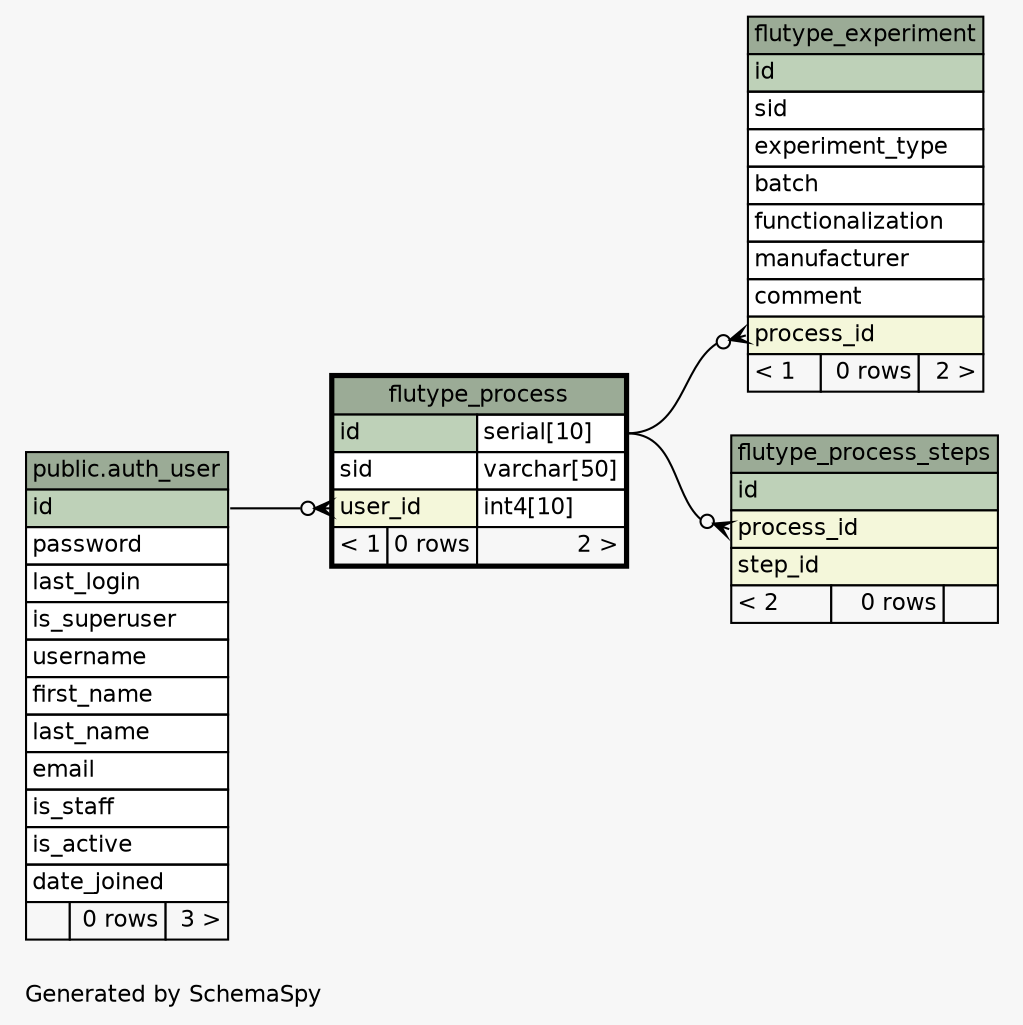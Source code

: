 // dot 2.38.0 on Linux 4.10.0-27-generic
// SchemaSpy rev 590
digraph "oneDegreeRelationshipsDiagram" {
  graph [
    rankdir="RL"
    bgcolor="#f7f7f7"
    label="\nGenerated by SchemaSpy"
    labeljust="l"
    nodesep="0.18"
    ranksep="0.46"
    fontname="Helvetica"
    fontsize="11"
  ];
  node [
    fontname="Helvetica"
    fontsize="11"
    shape="plaintext"
  ];
  edge [
    arrowsize="0.8"
  ];
  "flutype_experiment":"process_id":w -> "flutype_process":"id.type":e [arrowhead=none dir=back arrowtail=crowodot];
  "flutype_process":"user_id":w -> "public.auth_user":"id":e [arrowhead=none dir=back arrowtail=crowodot];
  "flutype_process_steps":"process_id":w -> "flutype_process":"id.type":e [arrowhead=none dir=back arrowtail=crowodot];
  "public.auth_user" [
    label=<
    <TABLE BORDER="0" CELLBORDER="1" CELLSPACING="0" BGCOLOR="#ffffff">
      <TR><TD COLSPAN="3" BGCOLOR="#9bab96" ALIGN="CENTER">public.auth_user</TD></TR>
      <TR><TD PORT="id" COLSPAN="3" BGCOLOR="#bed1b8" ALIGN="LEFT">id</TD></TR>
      <TR><TD PORT="password" COLSPAN="3" ALIGN="LEFT">password</TD></TR>
      <TR><TD PORT="last_login" COLSPAN="3" ALIGN="LEFT">last_login</TD></TR>
      <TR><TD PORT="is_superuser" COLSPAN="3" ALIGN="LEFT">is_superuser</TD></TR>
      <TR><TD PORT="username" COLSPAN="3" ALIGN="LEFT">username</TD></TR>
      <TR><TD PORT="first_name" COLSPAN="3" ALIGN="LEFT">first_name</TD></TR>
      <TR><TD PORT="last_name" COLSPAN="3" ALIGN="LEFT">last_name</TD></TR>
      <TR><TD PORT="email" COLSPAN="3" ALIGN="LEFT">email</TD></TR>
      <TR><TD PORT="is_staff" COLSPAN="3" ALIGN="LEFT">is_staff</TD></TR>
      <TR><TD PORT="is_active" COLSPAN="3" ALIGN="LEFT">is_active</TD></TR>
      <TR><TD PORT="date_joined" COLSPAN="3" ALIGN="LEFT">date_joined</TD></TR>
      <TR><TD ALIGN="LEFT" BGCOLOR="#f7f7f7">  </TD><TD ALIGN="RIGHT" BGCOLOR="#f7f7f7">0 rows</TD><TD ALIGN="RIGHT" BGCOLOR="#f7f7f7">3 &gt;</TD></TR>
    </TABLE>>
    tooltip="public.auth_user"
  ];
  "flutype_experiment" [
    label=<
    <TABLE BORDER="0" CELLBORDER="1" CELLSPACING="0" BGCOLOR="#ffffff">
      <TR><TD COLSPAN="3" BGCOLOR="#9bab96" ALIGN="CENTER">flutype_experiment</TD></TR>
      <TR><TD PORT="id" COLSPAN="3" BGCOLOR="#bed1b8" ALIGN="LEFT">id</TD></TR>
      <TR><TD PORT="sid" COLSPAN="3" ALIGN="LEFT">sid</TD></TR>
      <TR><TD PORT="experiment_type" COLSPAN="3" ALIGN="LEFT">experiment_type</TD></TR>
      <TR><TD PORT="batch" COLSPAN="3" ALIGN="LEFT">batch</TD></TR>
      <TR><TD PORT="functionalization" COLSPAN="3" ALIGN="LEFT">functionalization</TD></TR>
      <TR><TD PORT="manufacturer" COLSPAN="3" ALIGN="LEFT">manufacturer</TD></TR>
      <TR><TD PORT="comment" COLSPAN="3" ALIGN="LEFT">comment</TD></TR>
      <TR><TD PORT="process_id" COLSPAN="3" BGCOLOR="#f4f7da" ALIGN="LEFT">process_id</TD></TR>
      <TR><TD ALIGN="LEFT" BGCOLOR="#f7f7f7">&lt; 1</TD><TD ALIGN="RIGHT" BGCOLOR="#f7f7f7">0 rows</TD><TD ALIGN="RIGHT" BGCOLOR="#f7f7f7">2 &gt;</TD></TR>
    </TABLE>>
    URL="flutype_experiment.html"
    tooltip="flutype_experiment"
  ];
  "flutype_process" [
    label=<
    <TABLE BORDER="2" CELLBORDER="1" CELLSPACING="0" BGCOLOR="#ffffff">
      <TR><TD COLSPAN="3" BGCOLOR="#9bab96" ALIGN="CENTER">flutype_process</TD></TR>
      <TR><TD PORT="id" COLSPAN="2" BGCOLOR="#bed1b8" ALIGN="LEFT">id</TD><TD PORT="id.type" ALIGN="LEFT">serial[10]</TD></TR>
      <TR><TD PORT="sid" COLSPAN="2" ALIGN="LEFT">sid</TD><TD PORT="sid.type" ALIGN="LEFT">varchar[50]</TD></TR>
      <TR><TD PORT="user_id" COLSPAN="2" BGCOLOR="#f4f7da" ALIGN="LEFT">user_id</TD><TD PORT="user_id.type" ALIGN="LEFT">int4[10]</TD></TR>
      <TR><TD ALIGN="LEFT" BGCOLOR="#f7f7f7">&lt; 1</TD><TD ALIGN="RIGHT" BGCOLOR="#f7f7f7">0 rows</TD><TD ALIGN="RIGHT" BGCOLOR="#f7f7f7">2 &gt;</TD></TR>
    </TABLE>>
    URL="flutype_process.html"
    tooltip="flutype_process"
  ];
  "flutype_process_steps" [
    label=<
    <TABLE BORDER="0" CELLBORDER="1" CELLSPACING="0" BGCOLOR="#ffffff">
      <TR><TD COLSPAN="3" BGCOLOR="#9bab96" ALIGN="CENTER">flutype_process_steps</TD></TR>
      <TR><TD PORT="id" COLSPAN="3" BGCOLOR="#bed1b8" ALIGN="LEFT">id</TD></TR>
      <TR><TD PORT="process_id" COLSPAN="3" BGCOLOR="#f4f7da" ALIGN="LEFT">process_id</TD></TR>
      <TR><TD PORT="step_id" COLSPAN="3" BGCOLOR="#f4f7da" ALIGN="LEFT">step_id</TD></TR>
      <TR><TD ALIGN="LEFT" BGCOLOR="#f7f7f7">&lt; 2</TD><TD ALIGN="RIGHT" BGCOLOR="#f7f7f7">0 rows</TD><TD ALIGN="RIGHT" BGCOLOR="#f7f7f7">  </TD></TR>
    </TABLE>>
    URL="flutype_process_steps.html"
    tooltip="flutype_process_steps"
  ];
}
